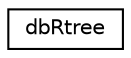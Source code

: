 digraph "Graphical Class Hierarchy"
{
 // INTERACTIVE_SVG=YES
 // LATEX_PDF_SIZE
  edge [fontname="Helvetica",fontsize="10",labelfontname="Helvetica",labelfontsize="10"];
  node [fontname="Helvetica",fontsize="10",shape=record];
  rankdir="LR";
  Node0 [label="dbRtree",height=0.2,width=0.4,color="black", fillcolor="white", style="filled",URL="$classdbRtree.html",tooltip=" "];
}
